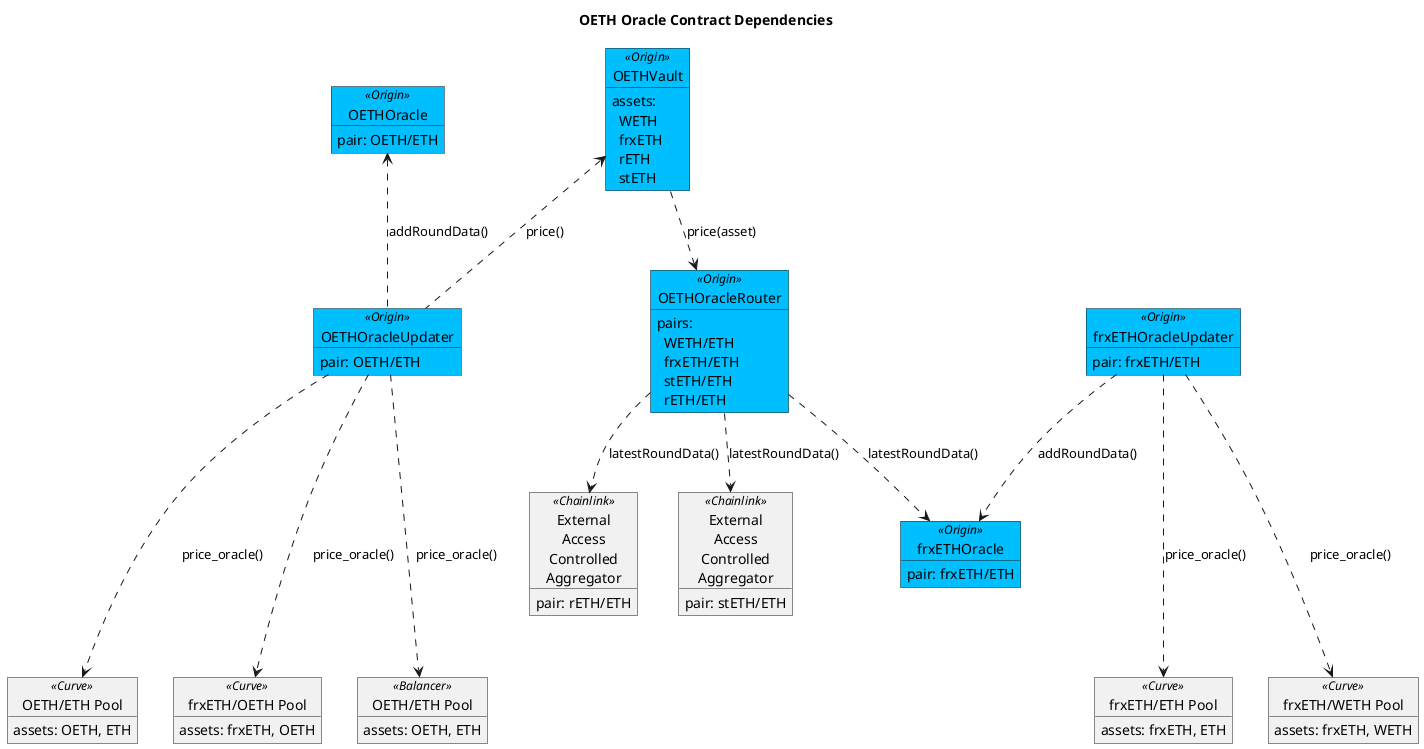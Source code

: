 @startuml

skinparam tabSize 2

title "OETH Oracle Contract Dependencies"

object "OETHVault" as vault <<Origin>> #DeepSkyBlue {
assets:
    \tWETH
    \tfrxETH
    \trETH
    \tstETH
}

object "OETHOracleRouter" as router <<Origin>> #DeepSkyBlue {
pairs:
    \tWETH/ETH
    \tfrxETH/ETH
    \tstETH/ETH
    \trETH/ETH
}

object "OETHOracleUpdater" as oou <<Origin>> #DeepSkyBlue {
pair: OETH/ETH
}

object "frxETHOracleUpdater" as fou <<Origin>> #DeepSkyBlue {
pair: frxETH/ETH
}

object "OETHOracle" as oetho <<Origin>> #DeepSkyBlue {
pair: OETH/ETH
}

object "frxETHOracle" as frxo <<Origin>> #DeepSkyBlue {
pair: frxETH/ETH
}

object "External\nAccess\nControlled\nAggregator" as clrETH <<Chainlink>> {
pair: rETH/ETH
}

object "External\nAccess\nControlled\nAggregator" as clstETH <<Chainlink>> {
pair: stETH/ETH
}

object "OETH/ETH Pool" as coep <<Curve>> {
assets: OETH, ETH
}

object "frxETH/OETH Pool" as cfop <<Curve>> {
assets: frxETH, OETH
}

object "frxETH/ETH Pool" as cfep <<Curve>> {
assets: frxETH, ETH
}

object "frxETH/WETH Pool" as cfwp <<Curve>> {
assets: frxETH, WETH
}

object "OETH/ETH Pool" as boep <<Balancer>> {
assets: OETH, ETH
}


vault ..> router : price(asset)
router ..> clrETH : latestRoundData()
router ..> clstETH : latestRoundData()

vault <.. oou : price()
oetho <.. oou  : addRoundData()
oou ...> coep : price_oracle()
oou ...> cfop : price_oracle()
oou ...> boep : price_oracle()

router ..> frxo  : latestRoundData()
fou ..> frxo : addRoundData()
fou ...> cfep : price_oracle()
fou ...> cfwp : price_oracle()


' object "FrxEthFraxOracle" as fo <<Frax>> {
' pair: frxETH/ETH
' }

' object "FrxEthEthDualOracle" as fdo <<Frax>> {
' pair: frxETH/ETH
' }


' object "External\nAccess\nControlled\nAggregator" as cleth <<Chainlink>> {
' pair: ETH/USD
' }

' object "External\nAccess\nControlled\nAggregator" as clfrax <<Chainlink>> {
' pair: FRAX/USD
' }

' object "StaticOracle" as uso <<Uniswap>> {
' }

' object "frxETH/FRAX Pool" as up <<Uniswap>> {
'     assets: frxETH, FRAX
' }

' router ..> fo : latestRoundData()
' fdo .> fo : addRoundData()
' fdo ....> cfep : price_oracle()
' fdo ....> uso : quoteSpecificPoolsWithTimePeriod()
' uso .> up : observe()
' fdo ..> cleth : latestRoundData()
' fdo ..> clfrax : latestRoundData()

@enduml